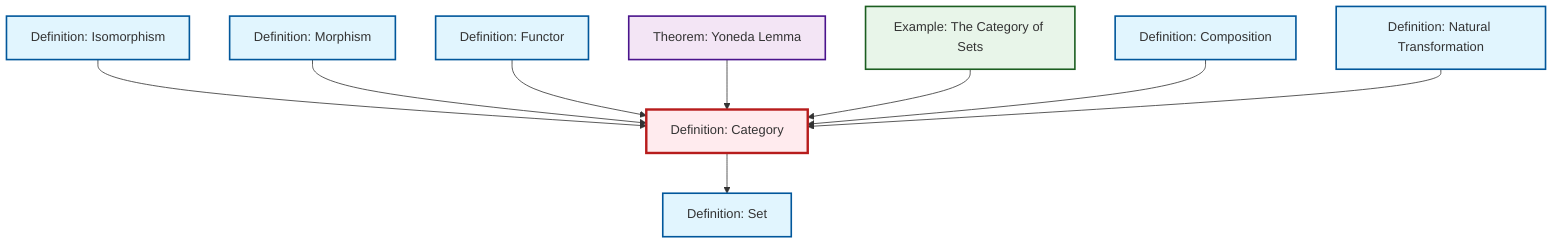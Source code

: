 graph TD
    classDef definition fill:#e1f5fe,stroke:#01579b,stroke-width:2px
    classDef theorem fill:#f3e5f5,stroke:#4a148c,stroke-width:2px
    classDef axiom fill:#fff3e0,stroke:#e65100,stroke-width:2px
    classDef example fill:#e8f5e9,stroke:#1b5e20,stroke-width:2px
    classDef current fill:#ffebee,stroke:#b71c1c,stroke-width:3px
    thm-yoneda["Theorem: Yoneda Lemma"]:::theorem
    def-natural-transformation["Definition: Natural Transformation"]:::definition
    def-category["Definition: Category"]:::definition
    def-morphism["Definition: Morphism"]:::definition
    def-set["Definition: Set"]:::definition
    def-composition["Definition: Composition"]:::definition
    def-isomorphism["Definition: Isomorphism"]:::definition
    ex-set-category["Example: The Category of Sets"]:::example
    def-functor["Definition: Functor"]:::definition
    def-isomorphism --> def-category
    def-morphism --> def-category
    def-functor --> def-category
    thm-yoneda --> def-category
    ex-set-category --> def-category
    def-composition --> def-category
    def-category --> def-set
    def-natural-transformation --> def-category
    class def-category current